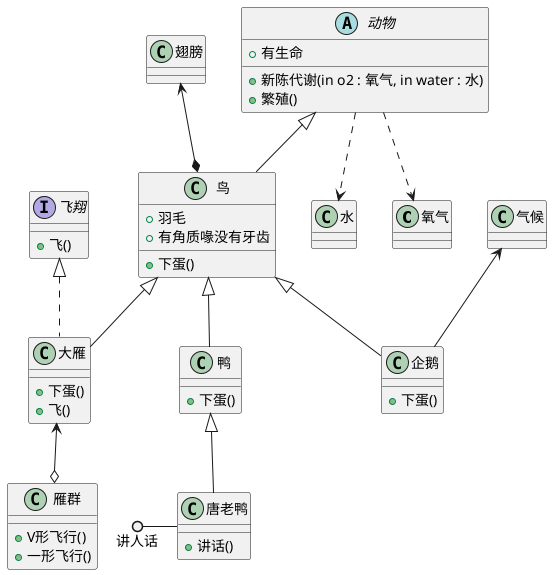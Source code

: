 @startuml

class 氧气 {
}

class 水 {
}

abstract class 动物 {
 + 有生命
 + 新陈代谢(in o2 : 氧气, in water : 水)
 + 繁殖() 
}

class 鸟 {
    + 羽毛
    + 有角质喙没有牙齿
    + 下蛋()
}

class 翅膀 {
}

interface 飞翔 {
    + 飞()
}

class 大雁 {
    + 下蛋()
    + 飞()
}

class 雁群 {
    + V形飞行()
    + 一形飞行()
}

class 鸭 {
    + 下蛋()
}

class 唐老鸭 {
    + 讲话()
}

class 企鹅 {
    + 下蛋()
}

class 气候 {
}

动物 ..> 水
动物 ..> 氧气
动物 <|-- 鸟
翅膀 <--* 鸟
飞翔 <|.. 大雁
大雁 <--o 雁群
鸟 <|-- 大雁
鸟 <|-- 鸭
鸭 <|-- 唐老鸭
讲人话 ()- 唐老鸭
鸟 <|-- 企鹅
气候<--企鹅

@enduml